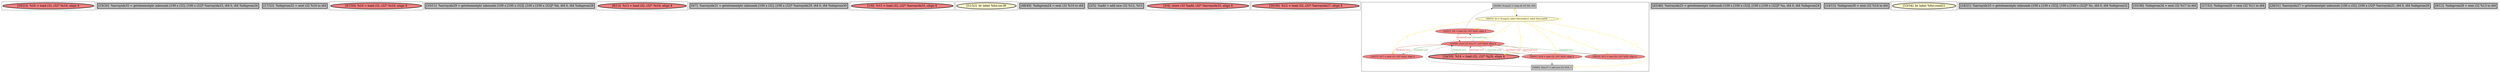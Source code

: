 
digraph G {





subgraph cluster20 {


node1027 [penwidth=3.0,fontsize=20,fillcolor=lightcoral,label="[16/23]  %16 = load i32, i32* %i16, align 4",shape=ellipse,style=filled ]



}

subgraph cluster18 {


node1025 [penwidth=3.0,fontsize=20,fillcolor=grey,label="[19/20]  %arrayidx35 = getelementptr inbounds [100 x i32], [100 x i32]* %arrayidx33, i64 0, i64 %idxprom34",shape=rectangle,style=filled ]



}

subgraph cluster16 {


node1023 [penwidth=3.0,fontsize=20,fillcolor=grey,label="[17/22]  %idxprom32 = sext i32 %16 to i64",shape=rectangle,style=filled ]



}

subgraph cluster17 {


node1024 [penwidth=3.0,fontsize=20,fillcolor=lightcoral,label="[47/50]  %10 = load i32, i32* %i16, align 4",shape=ellipse,style=filled ]



}

subgraph cluster4 {


node1003 [penwidth=3.0,fontsize=20,fillcolor=grey,label="[10/11]  %arrayidx29 = getelementptr inbounds [100 x [100 x i32]], [100 x [100 x i32]]* %b, i64 0, i64 %idxprom28",shape=rectangle,style=filled ]



}

subgraph cluster3 {


node1002 [penwidth=3.0,fontsize=20,fillcolor=lightcoral,label="[8/13]  %13 = load i32, i32* %i16, align 4",shape=ellipse,style=filled ]



}

subgraph cluster2 {


node1001 [penwidth=3.0,fontsize=20,fillcolor=grey,label="[0/7]  %arrayidx31 = getelementptr inbounds [100 x i32], [100 x i32]* %arrayidx29, i64 0, i64 %idxprom30",shape=rectangle,style=filled ]



}

subgraph cluster1 {


node1000 [penwidth=3.0,fontsize=20,fillcolor=lightcoral,label="[1/6]  %15 = load i32, i32* %arrayidx31, align 4",shape=ellipse,style=filled ]



}

subgraph cluster12 {


node1019 [penwidth=3.0,fontsize=20,fillcolor=lemonchiffon,label="[51/52]  br label %for.inc36",shape=ellipse,style=filled ]



}

subgraph cluster5 {


node1004 [penwidth=3.0,fontsize=20,fillcolor=grey,label="[48/49]  %idxprom24 = sext i32 %10 to i64",shape=rectangle,style=filled ]



}

subgraph cluster0 {


node999 [penwidth=3.0,fontsize=20,fillcolor=grey,label="[2/5]  %add = add nsw i32 %12, %15",shape=rectangle,style=filled ]



}

subgraph cluster6 {


node1005 [penwidth=3.0,fontsize=20,fillcolor=lightcoral,label="[3/4]  store i32 %add, i32* %arrayidx35, align 4",shape=ellipse,style=filled ]



}

subgraph cluster14 {


node1021 [penwidth=3.0,fontsize=20,fillcolor=lightcoral,label="[29/30]  %12 = load i32, i32* %arrayidx27, align 4",shape=ellipse,style=filled ]



}

subgraph cluster7 {


node1013 [fillcolor=grey,label="[43/56]  %cmp22 = icmp slt i32 %9, 100",shape=rectangle,style=filled ]
node1006 [fillcolor=lightcoral,label="[34/37]  %17 = load i32, i32* %j20, align 4",shape=ellipse,style=filled ]
node1012 [fillcolor=lemonchiffon,label="[44/55]  br i1 %cmp22, label %for.body23, label %for.end38",shape=ellipse,style=filled ]
node1008 [fillcolor=lightcoral,label="[26/33]  %11 = load i32, i32* %j20, align 4",shape=ellipse,style=filled ]
node1009 [fillcolor=lightcoral,label="[25/58]  store i32 %inc37, i32* %j20, align 4",shape=ellipse,style=filled ]
node1014 [fillcolor=lightcoral,label="[38/41]  %18 = load i32, i32* %j20, align 4",shape=ellipse,style=filled ]
node1010 [penwidth=3.0,fontsize=20,fillcolor=lightcoral,label="[24/59]  %14 = load i32, i32* %j20, align 4",shape=ellipse,style=filled ]
node1007 [fillcolor=grey,label="[39/40]  %inc37 = add nsw i32 %18, 1",shape=rectangle,style=filled ]
node1011 [fillcolor=lightcoral,label="[42/57]  %9 = load i32, i32* %j20, align 4",shape=ellipse,style=filled ]

node1012->node1006 [style=solid,color=gold,label="C",penwidth=1.0,fontcolor=gold ]
node1012->node1008 [style=solid,color=gold,label="C",penwidth=1.0,fontcolor=gold ]
node1011->node1013 [style=solid,color=black,label="",penwidth=0.5,fontcolor=black ]
node1009->node1014 [style=solid,color=forestgreen,label="T|indep|Const",penwidth=1.0,fontcolor=forestgreen ]
node1014->node1009 [style=solid,color=firebrick3,label="A|indep|Const",penwidth=1.0,fontcolor=firebrick3 ]
node1012->node1007 [style=solid,color=gold,label="C",penwidth=1.0,fontcolor=gold ]
node1012->node1013 [style=solid,color=gold,label="C",penwidth=1.0,fontcolor=gold ]
node1012->node1011 [style=solid,color=gold,label="C",penwidth=1.0,fontcolor=gold ]
node1009->node1011 [style=solid,color=forestgreen,label="T|indep|Const",penwidth=1.0,fontcolor=forestgreen ]
node1014->node1007 [style=solid,color=black,label="",penwidth=0.5,fontcolor=black ]
node1009->node1010 [style=solid,color=forestgreen,label="T|indep|Const",penwidth=1.0,fontcolor=forestgreen ]
node1012->node1014 [style=solid,color=gold,label="C",penwidth=1.0,fontcolor=gold ]
node1013->node1012 [style=solid,color=black,label="",penwidth=0.5,fontcolor=black ]
node1009->node1006 [style=solid,color=forestgreen,label="T|indep|Const",penwidth=1.0,fontcolor=forestgreen ]
node1012->node1012 [style=solid,color=gold,label="C",penwidth=1.0,fontcolor=gold ]
node1010->node1009 [style=solid,color=firebrick3,label="A|indep|Const",penwidth=1.0,fontcolor=firebrick3 ]
node1009->node1008 [style=solid,color=forestgreen,label="T|indep|Const",penwidth=1.0,fontcolor=forestgreen ]
node1008->node1009 [style=solid,color=firebrick3,label="A|indep|Const",penwidth=1.0,fontcolor=firebrick3 ]
node1006->node1009 [style=solid,color=firebrick3,label="A|indep|Const",penwidth=1.0,fontcolor=firebrick3 ]
node1012->node1010 [style=solid,color=gold,label="C",penwidth=1.0,fontcolor=gold ]
node1012->node1009 [style=solid,color=gold,label="C",penwidth=1.0,fontcolor=gold ]
node1007->node1009 [style=solid,color=black,label="",penwidth=0.5,fontcolor=black ]
node1011->node1009 [style=solid,color=firebrick3,label="A|indep|Const",penwidth=1.0,fontcolor=firebrick3 ]


}

subgraph cluster8 {


node1015 [penwidth=3.0,fontsize=20,fillcolor=grey,label="[45/46]  %arrayidx25 = getelementptr inbounds [100 x [100 x i32]], [100 x [100 x i32]]* %a, i64 0, i64 %idxprom24",shape=rectangle,style=filled ]



}

subgraph cluster21 {


node1028 [penwidth=3.0,fontsize=20,fillcolor=grey,label="[14/15]  %idxprom30 = sext i32 %14 to i64",shape=rectangle,style=filled ]



}

subgraph cluster9 {


node1016 [penwidth=3.0,fontsize=20,fillcolor=lemonchiffon,label="[53/54]  br label %for.cond21",shape=ellipse,style=filled ]



}

subgraph cluster19 {


node1026 [penwidth=3.0,fontsize=20,fillcolor=grey,label="[18/21]  %arrayidx33 = getelementptr inbounds [100 x [100 x i32]], [100 x [100 x i32]]* %c, i64 0, i64 %idxprom32",shape=rectangle,style=filled ]



}

subgraph cluster10 {


node1017 [penwidth=3.0,fontsize=20,fillcolor=grey,label="[35/36]  %idxprom34 = sext i32 %17 to i64",shape=rectangle,style=filled ]



}

subgraph cluster11 {


node1018 [penwidth=3.0,fontsize=20,fillcolor=grey,label="[27/32]  %idxprom26 = sext i32 %11 to i64",shape=rectangle,style=filled ]



}

subgraph cluster13 {


node1020 [penwidth=3.0,fontsize=20,fillcolor=grey,label="[28/31]  %arrayidx27 = getelementptr inbounds [100 x i32], [100 x i32]* %arrayidx25, i64 0, i64 %idxprom26",shape=rectangle,style=filled ]



}

subgraph cluster15 {


node1022 [penwidth=3.0,fontsize=20,fillcolor=grey,label="[9/12]  %idxprom28 = sext i32 %13 to i64",shape=rectangle,style=filled ]



}

}

